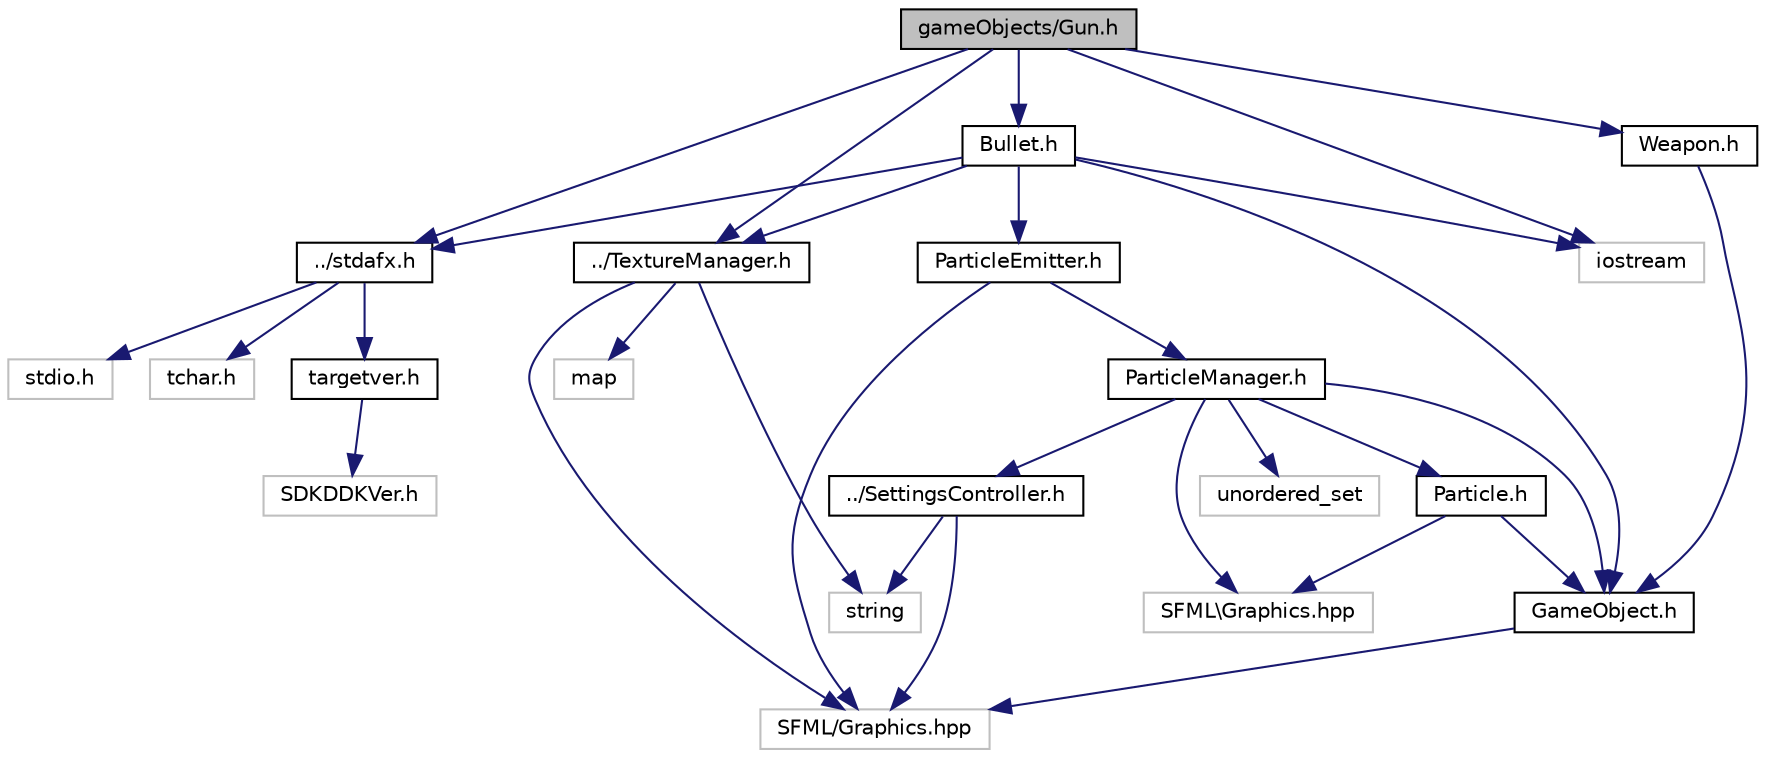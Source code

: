 digraph "gameObjects/Gun.h"
{
  edge [fontname="Helvetica",fontsize="10",labelfontname="Helvetica",labelfontsize="10"];
  node [fontname="Helvetica",fontsize="10",shape=record];
  Node1 [label="gameObjects/Gun.h",height=0.2,width=0.4,color="black", fillcolor="grey75", style="filled", fontcolor="black"];
  Node1 -> Node2 [color="midnightblue",fontsize="10",style="solid"];
  Node2 [label="../stdafx.h",height=0.2,width=0.4,color="black", fillcolor="white", style="filled",URL="$stdafx_8h.html"];
  Node2 -> Node3 [color="midnightblue",fontsize="10",style="solid"];
  Node3 [label="targetver.h",height=0.2,width=0.4,color="black", fillcolor="white", style="filled",URL="$targetver_8h.html"];
  Node3 -> Node4 [color="midnightblue",fontsize="10",style="solid"];
  Node4 [label="SDKDDKVer.h",height=0.2,width=0.4,color="grey75", fillcolor="white", style="filled"];
  Node2 -> Node5 [color="midnightblue",fontsize="10",style="solid"];
  Node5 [label="stdio.h",height=0.2,width=0.4,color="grey75", fillcolor="white", style="filled"];
  Node2 -> Node6 [color="midnightblue",fontsize="10",style="solid"];
  Node6 [label="tchar.h",height=0.2,width=0.4,color="grey75", fillcolor="white", style="filled"];
  Node1 -> Node7 [color="midnightblue",fontsize="10",style="solid"];
  Node7 [label="Bullet.h",height=0.2,width=0.4,color="black", fillcolor="white", style="filled",URL="$_bullet_8h.html"];
  Node7 -> Node2 [color="midnightblue",fontsize="10",style="solid"];
  Node7 -> Node8 [color="midnightblue",fontsize="10",style="solid"];
  Node8 [label="GameObject.h",height=0.2,width=0.4,color="black", fillcolor="white", style="filled",URL="$_game_object_8h.html"];
  Node8 -> Node9 [color="midnightblue",fontsize="10",style="solid"];
  Node9 [label="SFML/Graphics.hpp",height=0.2,width=0.4,color="grey75", fillcolor="white", style="filled"];
  Node7 -> Node10 [color="midnightblue",fontsize="10",style="solid"];
  Node10 [label="ParticleEmitter.h",height=0.2,width=0.4,color="black", fillcolor="white", style="filled",URL="$_particle_emitter_8h.html"];
  Node10 -> Node9 [color="midnightblue",fontsize="10",style="solid"];
  Node10 -> Node11 [color="midnightblue",fontsize="10",style="solid"];
  Node11 [label="ParticleManager.h",height=0.2,width=0.4,color="black", fillcolor="white", style="filled",URL="$_particle_manager_8h.html"];
  Node11 -> Node8 [color="midnightblue",fontsize="10",style="solid"];
  Node11 -> Node12 [color="midnightblue",fontsize="10",style="solid"];
  Node12 [label="Particle.h",height=0.2,width=0.4,color="black", fillcolor="white", style="filled",URL="$_particle_8h.html"];
  Node12 -> Node8 [color="midnightblue",fontsize="10",style="solid"];
  Node12 -> Node13 [color="midnightblue",fontsize="10",style="solid"];
  Node13 [label="SFML\\Graphics.hpp",height=0.2,width=0.4,color="grey75", fillcolor="white", style="filled"];
  Node11 -> Node13 [color="midnightblue",fontsize="10",style="solid"];
  Node11 -> Node14 [color="midnightblue",fontsize="10",style="solid"];
  Node14 [label="unordered_set",height=0.2,width=0.4,color="grey75", fillcolor="white", style="filled"];
  Node11 -> Node15 [color="midnightblue",fontsize="10",style="solid"];
  Node15 [label="../SettingsController.h",height=0.2,width=0.4,color="black", fillcolor="white", style="filled",URL="$_settings_controller_8h.html"];
  Node15 -> Node16 [color="midnightblue",fontsize="10",style="solid"];
  Node16 [label="string",height=0.2,width=0.4,color="grey75", fillcolor="white", style="filled"];
  Node15 -> Node9 [color="midnightblue",fontsize="10",style="solid"];
  Node7 -> Node17 [color="midnightblue",fontsize="10",style="solid"];
  Node17 [label="../TextureManager.h",height=0.2,width=0.4,color="black", fillcolor="white", style="filled",URL="$_texture_manager_8h.html"];
  Node17 -> Node16 [color="midnightblue",fontsize="10",style="solid"];
  Node17 -> Node9 [color="midnightblue",fontsize="10",style="solid"];
  Node17 -> Node18 [color="midnightblue",fontsize="10",style="solid"];
  Node18 [label="map",height=0.2,width=0.4,color="grey75", fillcolor="white", style="filled"];
  Node7 -> Node19 [color="midnightblue",fontsize="10",style="solid"];
  Node19 [label="iostream",height=0.2,width=0.4,color="grey75", fillcolor="white", style="filled"];
  Node1 -> Node20 [color="midnightblue",fontsize="10",style="solid"];
  Node20 [label="Weapon.h",height=0.2,width=0.4,color="black", fillcolor="white", style="filled",URL="$_weapon_8h.html"];
  Node20 -> Node8 [color="midnightblue",fontsize="10",style="solid"];
  Node1 -> Node17 [color="midnightblue",fontsize="10",style="solid"];
  Node1 -> Node19 [color="midnightblue",fontsize="10",style="solid"];
}
